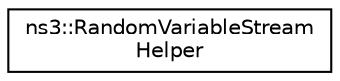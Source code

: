 digraph "Graphical Class Hierarchy"
{
 // LATEX_PDF_SIZE
  edge [fontname="Helvetica",fontsize="10",labelfontname="Helvetica",labelfontsize="10"];
  node [fontname="Helvetica",fontsize="10",shape=record];
  rankdir="LR";
  Node0 [label="ns3::RandomVariableStream\lHelper",height=0.2,width=0.4,color="black", fillcolor="white", style="filled",URL="$classns3_1_1_random_variable_stream_helper.html",tooltip="Helper class for static methods involving RandomVariableStream."];
}
